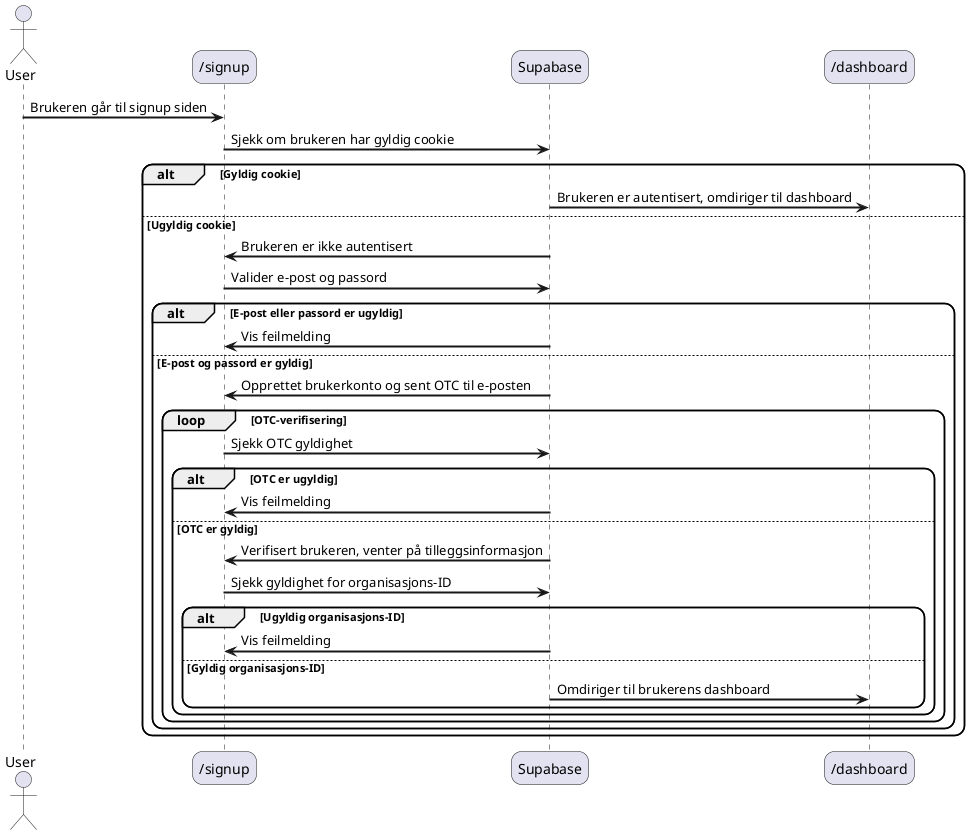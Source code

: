 @startuml Signup process
skinparam sequenceArrowThickness 2
skinparam roundcorner 20

actor User
participant "/signup" as signup
participant "Supabase" as supabase
participant "/dashboard" as dashboard

User -> signup: Brukeren går til signup siden
signup -> supabase: Sjekk om brukeren har gyldig cookie
alt Gyldig cookie
    supabase -> dashboard: Brukeren er autentisert, omdiriger til dashboard
else Ugyldig cookie
    supabase -> signup: Brukeren er ikke autentisert
    signup -> supabase: Valider e-post og passord
    alt E-post eller passord er ugyldig
        supabase -> signup: Vis feilmelding
    else E-post og passord er gyldig
        supabase -> signup: Opprettet brukerkonto og sent OTC til e-posten
        loop OTC-verifisering
            signup -> supabase : Sjekk OTC gyldighet
            alt OTC er ugyldig
                supabase -> signup: Vis feilmelding
            else OTC er gyldig
                supabase -> signup: Verifisert brukeren, venter på tilleggsinformasjon
                signup -> supabase: Sjekk gyldighet for organisasjons-ID
                alt Ugyldig organisasjons-ID
                    supabase -> signup: Vis feilmelding
                else Gyldig organisasjons-ID
                    supabase -> dashboard: Omdiriger til brukerens dashboard
                end
            end
        end
    end
end
@enduml
